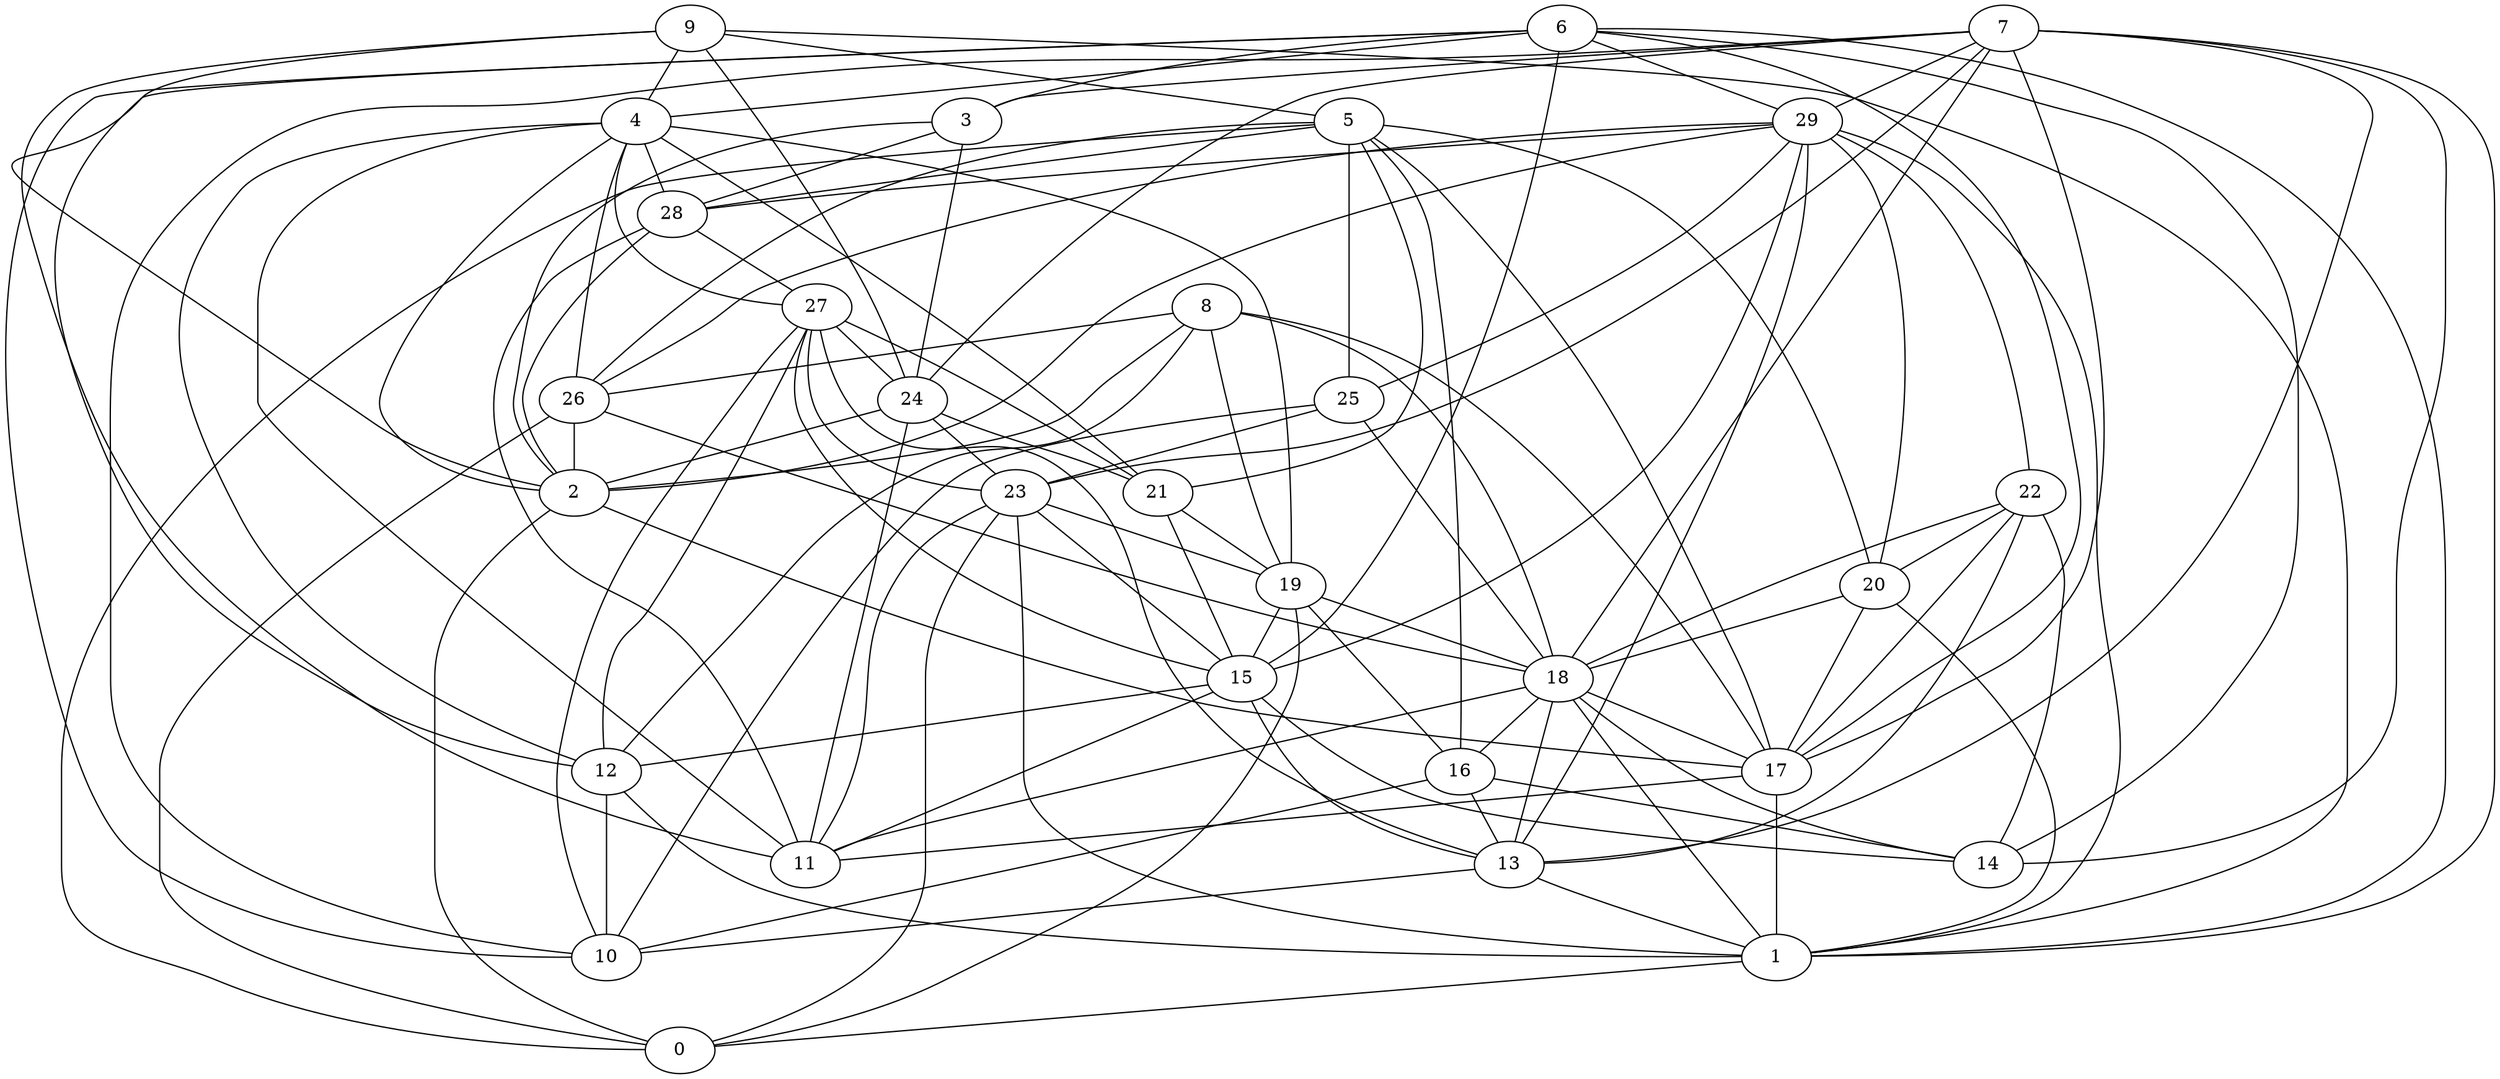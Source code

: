 digraph GG_graph {

subgraph G_graph {
edge [color = black]
"27" -> "15" [dir = none]
"15" -> "12" [dir = none]
"29" -> "22" [dir = none]
"29" -> "20" [dir = none]
"19" -> "15" [dir = none]
"19" -> "18" [dir = none]
"6" -> "3" [dir = none]
"6" -> "29" [dir = none]
"4" -> "21" [dir = none]
"4" -> "26" [dir = none]
"4" -> "28" [dir = none]
"28" -> "11" [dir = none]
"7" -> "29" [dir = none]
"18" -> "14" [dir = none]
"18" -> "16" [dir = none]
"5" -> "20" [dir = none]
"5" -> "28" [dir = none]
"5" -> "16" [dir = none]
"8" -> "17" [dir = none]
"8" -> "18" [dir = none]
"16" -> "13" [dir = none]
"16" -> "10" [dir = none]
"12" -> "1" [dir = none]
"1" -> "0" [dir = none]
"9" -> "24" [dir = none]
"9" -> "1" [dir = none]
"25" -> "23" [dir = none]
"25" -> "18" [dir = none]
"2" -> "0" [dir = none]
"29" -> "26" [dir = none]
"25" -> "10" [dir = none]
"4" -> "11" [dir = none]
"4" -> "19" [dir = none]
"17" -> "11" [dir = none]
"19" -> "0" [dir = none]
"27" -> "24" [dir = none]
"6" -> "1" [dir = none]
"22" -> "14" [dir = none]
"4" -> "12" [dir = none]
"7" -> "10" [dir = none]
"6" -> "4" [dir = none]
"4" -> "2" [dir = none]
"8" -> "26" [dir = none]
"9" -> "2" [dir = none]
"9" -> "11" [dir = none]
"17" -> "1" [dir = none]
"7" -> "1" [dir = none]
"24" -> "2" [dir = none]
"29" -> "28" [dir = none]
"26" -> "0" [dir = none]
"23" -> "11" [dir = none]
"9" -> "4" [dir = none]
"5" -> "26" [dir = none]
"6" -> "14" [dir = none]
"26" -> "18" [dir = none]
"12" -> "10" [dir = none]
"22" -> "17" [dir = none]
"27" -> "10" [dir = none]
"23" -> "15" [dir = none]
"13" -> "1" [dir = none]
"7" -> "13" [dir = none]
"24" -> "23" [dir = none]
"3" -> "28" [dir = none]
"27" -> "12" [dir = none]
"5" -> "17" [dir = none]
"23" -> "19" [dir = none]
"20" -> "17" [dir = none]
"7" -> "24" [dir = none]
"29" -> "15" [dir = none]
"29" -> "2" [dir = none]
"18" -> "11" [dir = none]
"6" -> "12" [dir = none]
"23" -> "1" [dir = none]
"8" -> "12" [dir = none]
"7" -> "23" [dir = none]
"21" -> "15" [dir = none]
"29" -> "25" [dir = none]
"4" -> "27" [dir = none]
"22" -> "18" [dir = none]
"6" -> "17" [dir = none]
"18" -> "13" [dir = none]
"27" -> "21" [dir = none]
"29" -> "13" [dir = none]
"20" -> "18" [dir = none]
"8" -> "19" [dir = none]
"2" -> "17" [dir = none]
"21" -> "19" [dir = none]
"22" -> "20" [dir = none]
"18" -> "17" [dir = none]
"19" -> "16" [dir = none]
"6" -> "15" [dir = none]
"28" -> "2" [dir = none]
"15" -> "14" [dir = none]
"5" -> "0" [dir = none]
"3" -> "24" [dir = none]
"24" -> "11" [dir = none]
"27" -> "13" [dir = none]
"13" -> "10" [dir = none]
"15" -> "13" [dir = none]
"9" -> "5" [dir = none]
"5" -> "25" [dir = none]
"20" -> "1" [dir = none]
"7" -> "14" [dir = none]
"24" -> "21" [dir = none]
"8" -> "2" [dir = none]
"7" -> "18" [dir = none]
"22" -> "13" [dir = none]
"28" -> "27" [dir = none]
"6" -> "10" [dir = none]
"23" -> "0" [dir = none]
"5" -> "21" [dir = none]
"18" -> "1" [dir = none]
"7" -> "3" [dir = none]
"16" -> "14" [dir = none]
"26" -> "2" [dir = none]
"3" -> "2" [dir = none]
"27" -> "23" [dir = none]
"15" -> "11" [dir = none]
"7" -> "17" [dir = none]
"29" -> "1" [dir = none]
}

}
